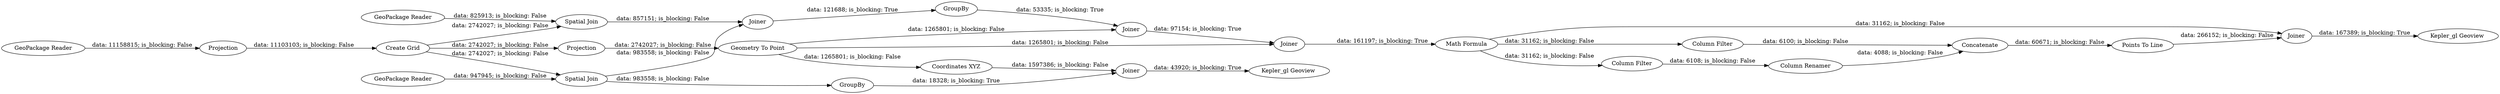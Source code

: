 digraph {
	"7891987031577818451_7" [label="Spatial Join"]
	"7891987031577818451_17" [label="Column Renamer"]
	"7891987031577818451_20" [label=Joiner]
	"7891987031577818451_14" [label="Math Formula"]
	"7891987031577818451_22" [label=GroupBy]
	"7891987031577818451_2" [label=Projection]
	"7891987031577818451_13" [label=Joiner]
	"7891987031577818451_5" [label="GeoPackage Reader"]
	"7891987031577818451_21" [label="Kepler_gl Geoview "]
	"7891987031577818451_18" [label=Concatenate]
	"7891987031577818451_10" [label=Projection]
	"7891987031577818451_8" [label=Joiner]
	"7891987031577818451_6" [label="Spatial Join"]
	"7891987031577818451_24" [label=Joiner]
	"7891987031577818451_3" [label="Create Grid"]
	"7891987031577818451_9" [label=GroupBy]
	"7891987031577818451_4" [label="GeoPackage Reader"]
	"7891987031577818451_12" [label=Joiner]
	"7891987031577818451_1" [label="GeoPackage Reader"]
	"7891987031577818451_11" [label="Geometry To Point"]
	"7891987031577818451_25" [label="Kepler_gl Geoview "]
	"7891987031577818451_16" [label="Column Filter"]
	"7891987031577818451_19" [label="Points To Line"]
	"7891987031577818451_15" [label="Column Filter"]
	"7891987031577818451_23" [label="Coordinates XYZ"]
	"7891987031577818451_2" -> "7891987031577818451_3" [label="data: 11103103; is_blocking: False"]
	"7891987031577818451_14" -> "7891987031577818451_16" [label="data: 31162; is_blocking: False"]
	"7891987031577818451_5" -> "7891987031577818451_7" [label="data: 947945; is_blocking: False"]
	"7891987031577818451_7" -> "7891987031577818451_8" [label="data: 983558; is_blocking: False"]
	"7891987031577818451_16" -> "7891987031577818451_17" [label="data: 6108; is_blocking: False"]
	"7891987031577818451_4" -> "7891987031577818451_6" [label="data: 825913; is_blocking: False"]
	"7891987031577818451_19" -> "7891987031577818451_20" [label="data: 266152; is_blocking: False"]
	"7891987031577818451_15" -> "7891987031577818451_18" [label="data: 6100; is_blocking: False"]
	"7891987031577818451_13" -> "7891987031577818451_14" [label="data: 161197; is_blocking: True"]
	"7891987031577818451_20" -> "7891987031577818451_21" [label="data: 167389; is_blocking: True"]
	"7891987031577818451_17" -> "7891987031577818451_18" [label="data: 4088; is_blocking: False"]
	"7891987031577818451_8" -> "7891987031577818451_9" [label="data: 121688; is_blocking: True"]
	"7891987031577818451_9" -> "7891987031577818451_12" [label="data: 53335; is_blocking: True"]
	"7891987031577818451_23" -> "7891987031577818451_24" [label="data: 1597386; is_blocking: False"]
	"7891987031577818451_10" -> "7891987031577818451_11" [label="data: 2742027; is_blocking: False"]
	"7891987031577818451_22" -> "7891987031577818451_24" [label="data: 18328; is_blocking: True"]
	"7891987031577818451_14" -> "7891987031577818451_15" [label="data: 31162; is_blocking: False"]
	"7891987031577818451_6" -> "7891987031577818451_8" [label="data: 857151; is_blocking: False"]
	"7891987031577818451_11" -> "7891987031577818451_23" [label="data: 1265801; is_blocking: False"]
	"7891987031577818451_12" -> "7891987031577818451_13" [label="data: 97154; is_blocking: True"]
	"7891987031577818451_3" -> "7891987031577818451_6" [label="data: 2742027; is_blocking: False"]
	"7891987031577818451_24" -> "7891987031577818451_25" [label="data: 43920; is_blocking: True"]
	"7891987031577818451_11" -> "7891987031577818451_13" [label="data: 1265801; is_blocking: False"]
	"7891987031577818451_1" -> "7891987031577818451_2" [label="data: 11158815; is_blocking: False"]
	"7891987031577818451_3" -> "7891987031577818451_7" [label="data: 2742027; is_blocking: False"]
	"7891987031577818451_3" -> "7891987031577818451_10" [label="data: 2742027; is_blocking: False"]
	"7891987031577818451_18" -> "7891987031577818451_19" [label="data: 60671; is_blocking: False"]
	"7891987031577818451_7" -> "7891987031577818451_22" [label="data: 983558; is_blocking: False"]
	"7891987031577818451_14" -> "7891987031577818451_20" [label="data: 31162; is_blocking: False"]
	"7891987031577818451_11" -> "7891987031577818451_12" [label="data: 1265801; is_blocking: False"]
	rankdir=LR
}

